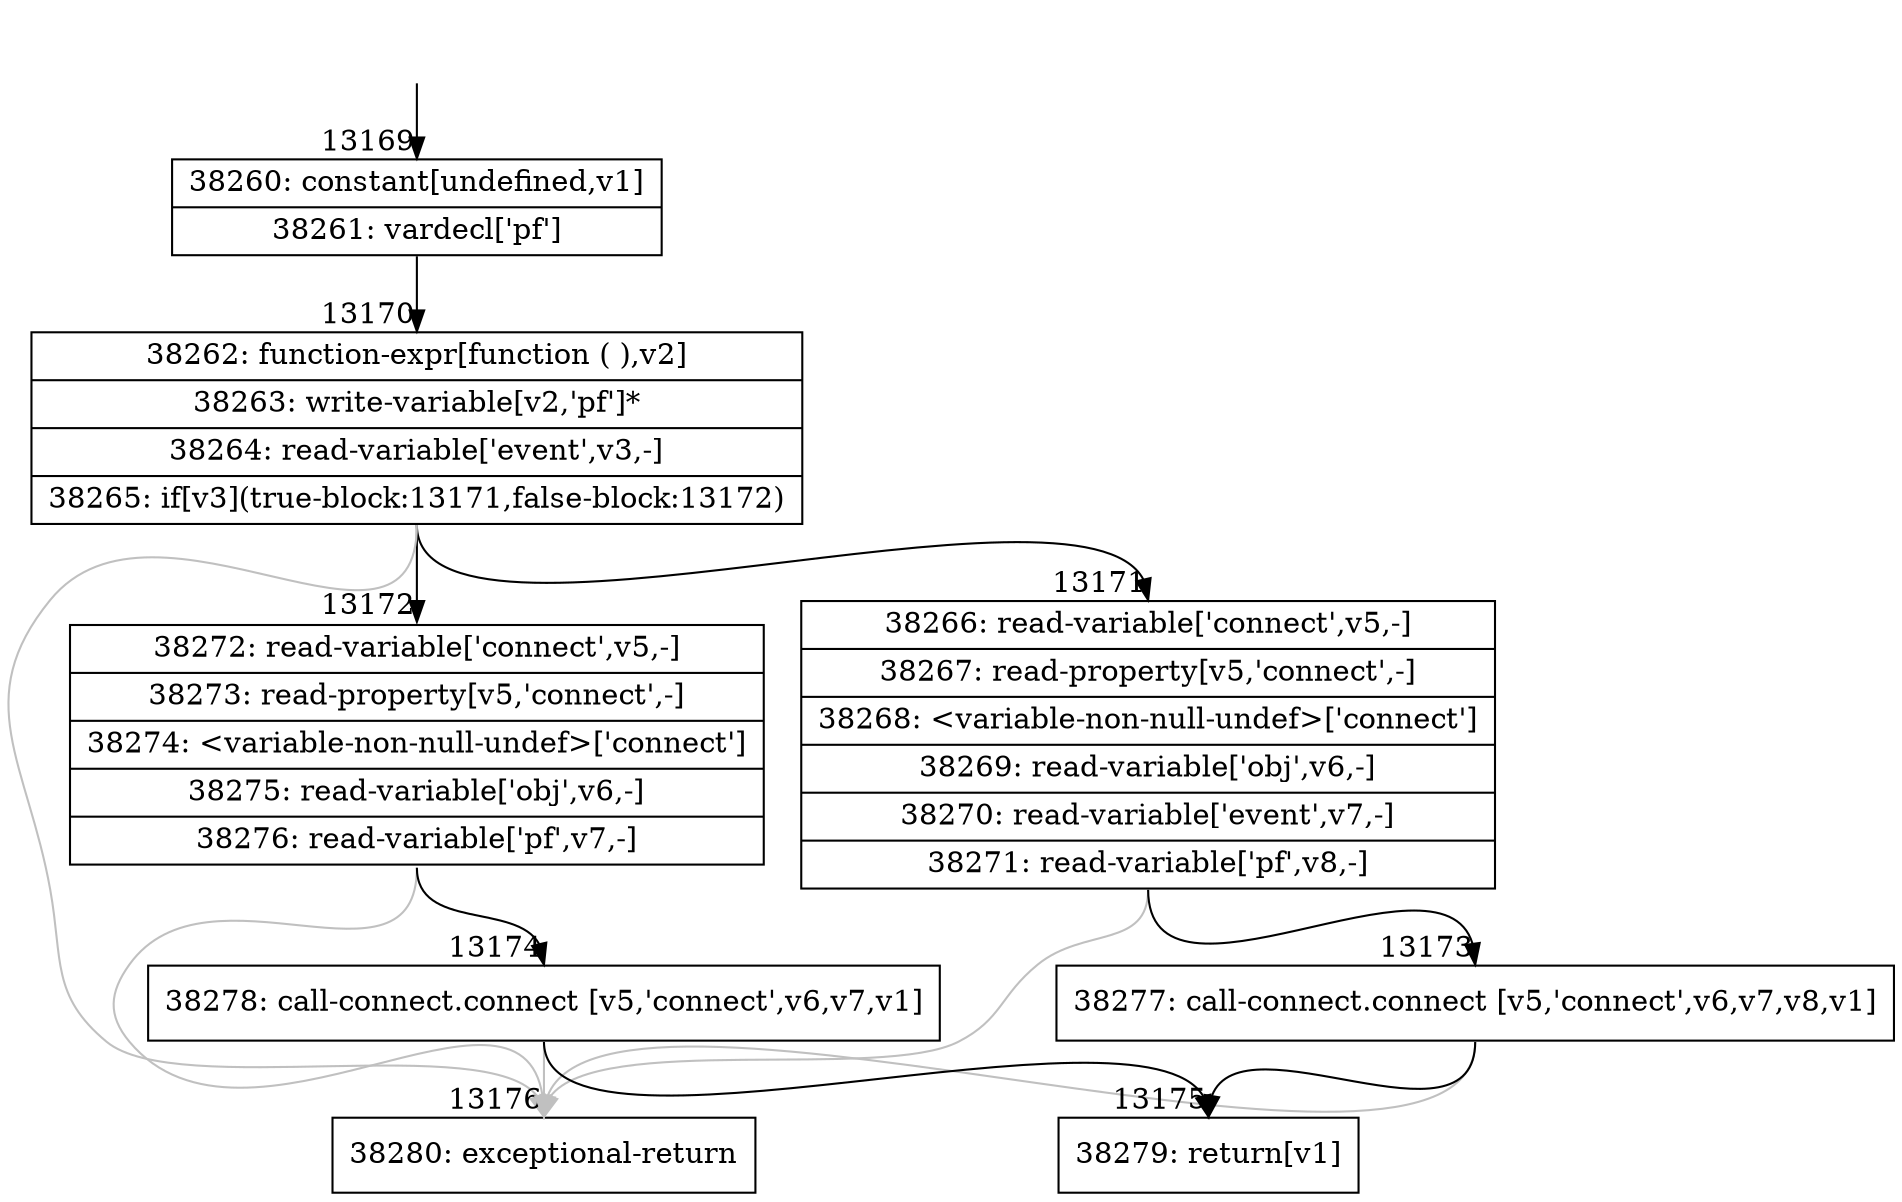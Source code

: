 digraph {
rankdir="TD"
BB_entry968[shape=none,label=""];
BB_entry968 -> BB13169 [tailport=s, headport=n, headlabel="    13169"]
BB13169 [shape=record label="{38260: constant[undefined,v1]|38261: vardecl['pf']}" ] 
BB13169 -> BB13170 [tailport=s, headport=n, headlabel="      13170"]
BB13170 [shape=record label="{38262: function-expr[function ( ),v2]|38263: write-variable[v2,'pf']*|38264: read-variable['event',v3,-]|38265: if[v3](true-block:13171,false-block:13172)}" ] 
BB13170 -> BB13171 [tailport=s, headport=n, headlabel="      13171"]
BB13170 -> BB13172 [tailport=s, headport=n, headlabel="      13172"]
BB13170 -> BB13176 [tailport=s, headport=n, color=gray, headlabel="      13176"]
BB13171 [shape=record label="{38266: read-variable['connect',v5,-]|38267: read-property[v5,'connect',-]|38268: \<variable-non-null-undef\>['connect']|38269: read-variable['obj',v6,-]|38270: read-variable['event',v7,-]|38271: read-variable['pf',v8,-]}" ] 
BB13171 -> BB13173 [tailport=s, headport=n, headlabel="      13173"]
BB13171 -> BB13176 [tailport=s, headport=n, color=gray]
BB13172 [shape=record label="{38272: read-variable['connect',v5,-]|38273: read-property[v5,'connect',-]|38274: \<variable-non-null-undef\>['connect']|38275: read-variable['obj',v6,-]|38276: read-variable['pf',v7,-]}" ] 
BB13172 -> BB13174 [tailport=s, headport=n, headlabel="      13174"]
BB13172 -> BB13176 [tailport=s, headport=n, color=gray]
BB13173 [shape=record label="{38277: call-connect.connect [v5,'connect',v6,v7,v8,v1]}" ] 
BB13173 -> BB13175 [tailport=s, headport=n, headlabel="      13175"]
BB13173 -> BB13176 [tailport=s, headport=n, color=gray]
BB13174 [shape=record label="{38278: call-connect.connect [v5,'connect',v6,v7,v1]}" ] 
BB13174 -> BB13175 [tailport=s, headport=n]
BB13174 -> BB13176 [tailport=s, headport=n, color=gray]
BB13175 [shape=record label="{38279: return[v1]}" ] 
BB13176 [shape=record label="{38280: exceptional-return}" ] 
//#$~ 18508
}
